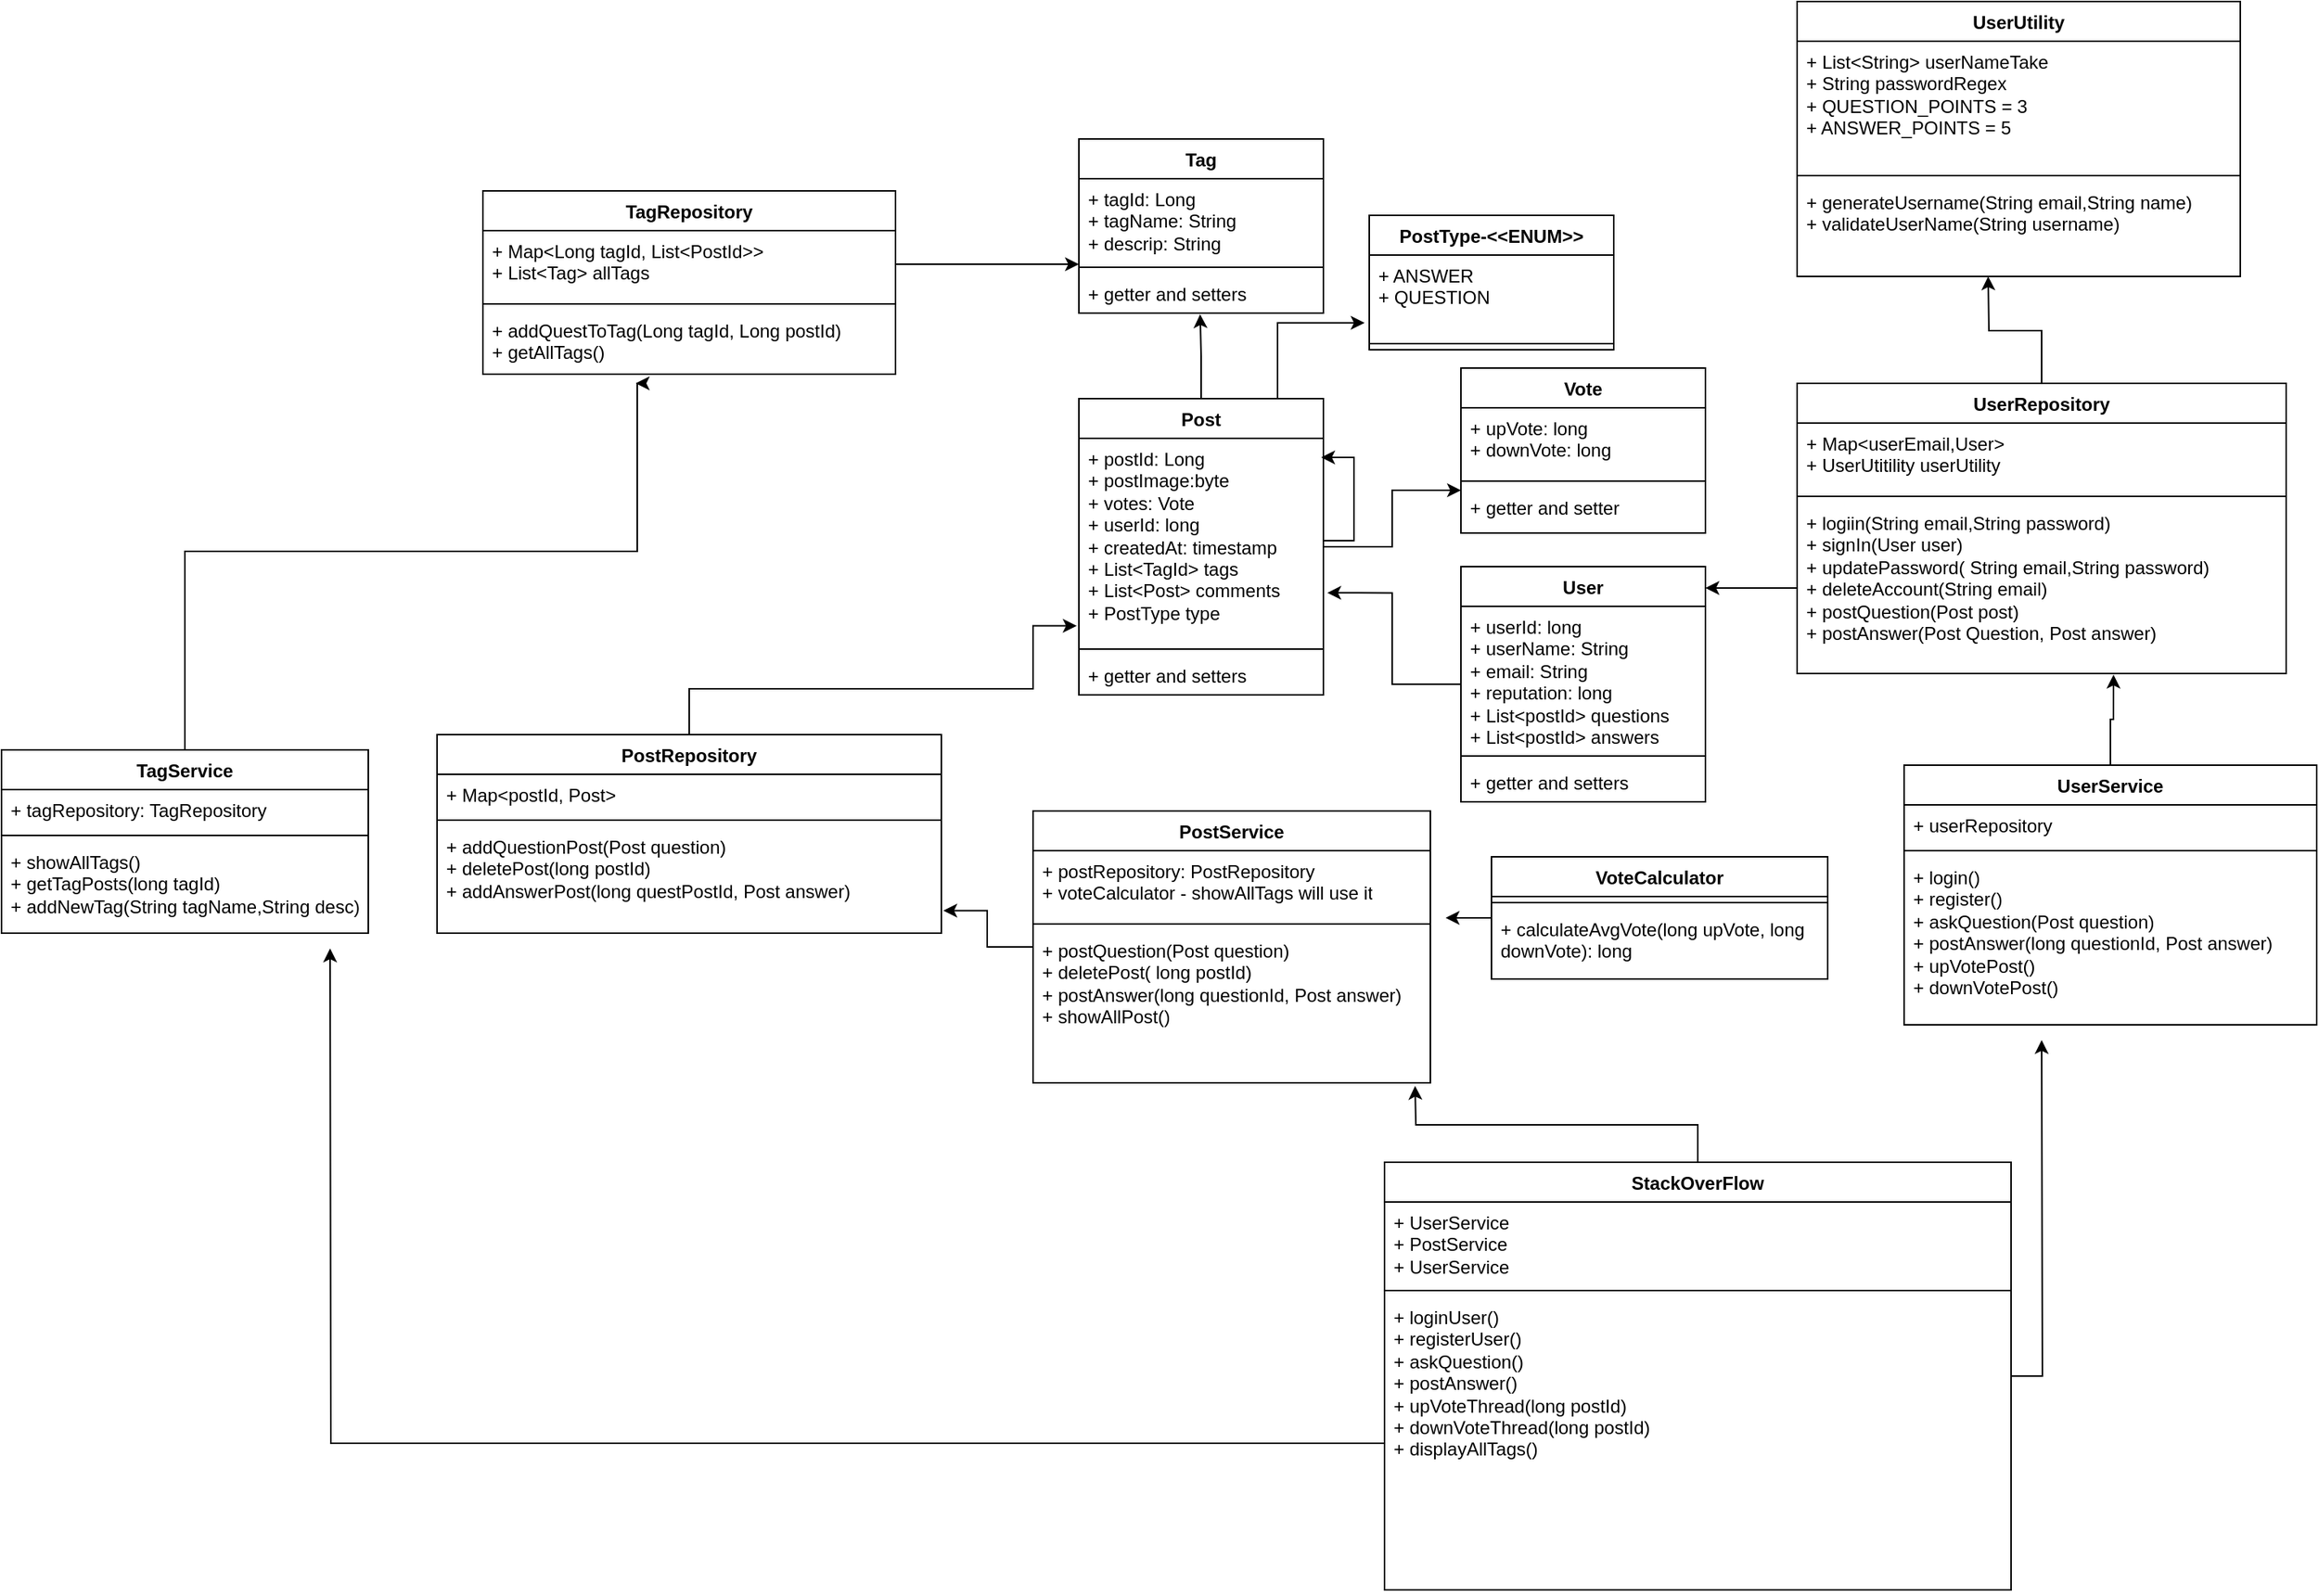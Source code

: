 <mxfile version="25.0.1">
  <diagram name="Page-1" id="zxnhx-bKG785_TuorDn2">
    <mxGraphModel dx="1839" dy="1673" grid="1" gridSize="10" guides="1" tooltips="1" connect="1" arrows="1" fold="1" page="1" pageScale="1" pageWidth="850" pageHeight="1100" math="0" shadow="0">
      <root>
        <mxCell id="0" />
        <mxCell id="1" parent="0" />
        <mxCell id="ZQrP34CV_owEF_NVqpTY-6" value="Tag" style="swimlane;fontStyle=1;align=center;verticalAlign=top;childLayout=stackLayout;horizontal=1;startSize=26;horizontalStack=0;resizeParent=1;resizeParentMax=0;resizeLast=0;collapsible=1;marginBottom=0;whiteSpace=wrap;html=1;" vertex="1" parent="1">
          <mxGeometry x="40" y="30" width="160" height="114" as="geometry" />
        </mxCell>
        <mxCell id="ZQrP34CV_owEF_NVqpTY-7" value="+ tagId: Long&lt;div&gt;+ tagName: String&lt;/div&gt;&lt;div&gt;+ descrip: String&lt;/div&gt;" style="text;strokeColor=none;fillColor=none;align=left;verticalAlign=top;spacingLeft=4;spacingRight=4;overflow=hidden;rotatable=0;points=[[0,0.5],[1,0.5]];portConstraint=eastwest;whiteSpace=wrap;html=1;" vertex="1" parent="ZQrP34CV_owEF_NVqpTY-6">
          <mxGeometry y="26" width="160" height="54" as="geometry" />
        </mxCell>
        <mxCell id="ZQrP34CV_owEF_NVqpTY-8" value="" style="line;strokeWidth=1;fillColor=none;align=left;verticalAlign=middle;spacingTop=-1;spacingLeft=3;spacingRight=3;rotatable=0;labelPosition=right;points=[];portConstraint=eastwest;strokeColor=inherit;" vertex="1" parent="ZQrP34CV_owEF_NVqpTY-6">
          <mxGeometry y="80" width="160" height="8" as="geometry" />
        </mxCell>
        <mxCell id="ZQrP34CV_owEF_NVqpTY-9" value="+ getter and setters" style="text;strokeColor=none;fillColor=none;align=left;verticalAlign=top;spacingLeft=4;spacingRight=4;overflow=hidden;rotatable=0;points=[[0,0.5],[1,0.5]];portConstraint=eastwest;whiteSpace=wrap;html=1;" vertex="1" parent="ZQrP34CV_owEF_NVqpTY-6">
          <mxGeometry y="88" width="160" height="26" as="geometry" />
        </mxCell>
        <mxCell id="ZQrP34CV_owEF_NVqpTY-10" value="Post" style="swimlane;fontStyle=1;align=center;verticalAlign=top;childLayout=stackLayout;horizontal=1;startSize=26;horizontalStack=0;resizeParent=1;resizeParentMax=0;resizeLast=0;collapsible=1;marginBottom=0;whiteSpace=wrap;html=1;" vertex="1" parent="1">
          <mxGeometry x="40" y="200" width="160" height="194" as="geometry" />
        </mxCell>
        <mxCell id="ZQrP34CV_owEF_NVqpTY-11" value="+ postId: Long&lt;div&gt;+ postImage:byte&lt;/div&gt;&lt;div&gt;+ votes: Vote&lt;br&gt;&lt;/div&gt;&lt;div&gt;+ userId: long&lt;/div&gt;&lt;div&gt;+ createdAt: timestamp&lt;/div&gt;&lt;div&gt;+ List&amp;lt;TagId&amp;gt; tags&lt;/div&gt;&lt;div&gt;+ List&amp;lt;Post&amp;gt; comments&lt;/div&gt;&lt;div&gt;+ PostType type&lt;/div&gt;" style="text;strokeColor=none;fillColor=none;align=left;verticalAlign=top;spacingLeft=4;spacingRight=4;overflow=hidden;rotatable=0;points=[[0,0.5],[1,0.5]];portConstraint=eastwest;whiteSpace=wrap;html=1;" vertex="1" parent="ZQrP34CV_owEF_NVqpTY-10">
          <mxGeometry y="26" width="160" height="134" as="geometry" />
        </mxCell>
        <mxCell id="ZQrP34CV_owEF_NVqpTY-12" value="" style="line;strokeWidth=1;fillColor=none;align=left;verticalAlign=middle;spacingTop=-1;spacingLeft=3;spacingRight=3;rotatable=0;labelPosition=right;points=[];portConstraint=eastwest;strokeColor=inherit;" vertex="1" parent="ZQrP34CV_owEF_NVqpTY-10">
          <mxGeometry y="160" width="160" height="8" as="geometry" />
        </mxCell>
        <mxCell id="ZQrP34CV_owEF_NVqpTY-13" value="+ getter and setters" style="text;strokeColor=none;fillColor=none;align=left;verticalAlign=top;spacingLeft=4;spacingRight=4;overflow=hidden;rotatable=0;points=[[0,0.5],[1,0.5]];portConstraint=eastwest;whiteSpace=wrap;html=1;" vertex="1" parent="ZQrP34CV_owEF_NVqpTY-10">
          <mxGeometry y="168" width="160" height="26" as="geometry" />
        </mxCell>
        <mxCell id="ZQrP34CV_owEF_NVqpTY-15" style="edgeStyle=orthogonalEdgeStyle;rounded=0;orthogonalLoop=1;jettySize=auto;html=1;exitX=1;exitY=0.5;exitDx=0;exitDy=0;entryX=0.991;entryY=0.093;entryDx=0;entryDy=0;entryPerimeter=0;" edge="1" parent="ZQrP34CV_owEF_NVqpTY-10" source="ZQrP34CV_owEF_NVqpTY-11" target="ZQrP34CV_owEF_NVqpTY-11">
          <mxGeometry relative="1" as="geometry" />
        </mxCell>
        <mxCell id="ZQrP34CV_owEF_NVqpTY-16" value="PostType-&amp;lt;&amp;lt;ENUM&amp;gt;&amp;gt;" style="swimlane;fontStyle=1;align=center;verticalAlign=top;childLayout=stackLayout;horizontal=1;startSize=26;horizontalStack=0;resizeParent=1;resizeParentMax=0;resizeLast=0;collapsible=1;marginBottom=0;whiteSpace=wrap;html=1;" vertex="1" parent="1">
          <mxGeometry x="230" y="80" width="160" height="88" as="geometry" />
        </mxCell>
        <mxCell id="ZQrP34CV_owEF_NVqpTY-17" value="+ ANSWER&lt;div&gt;+ QUESTION&lt;/div&gt;" style="text;strokeColor=none;fillColor=none;align=left;verticalAlign=top;spacingLeft=4;spacingRight=4;overflow=hidden;rotatable=0;points=[[0,0.5],[1,0.5]];portConstraint=eastwest;whiteSpace=wrap;html=1;" vertex="1" parent="ZQrP34CV_owEF_NVqpTY-16">
          <mxGeometry y="26" width="160" height="54" as="geometry" />
        </mxCell>
        <mxCell id="ZQrP34CV_owEF_NVqpTY-18" value="" style="line;strokeWidth=1;fillColor=none;align=left;verticalAlign=middle;spacingTop=-1;spacingLeft=3;spacingRight=3;rotatable=0;labelPosition=right;points=[];portConstraint=eastwest;strokeColor=inherit;" vertex="1" parent="ZQrP34CV_owEF_NVqpTY-16">
          <mxGeometry y="80" width="160" height="8" as="geometry" />
        </mxCell>
        <mxCell id="ZQrP34CV_owEF_NVqpTY-21" style="edgeStyle=orthogonalEdgeStyle;rounded=0;orthogonalLoop=1;jettySize=auto;html=1;exitX=0.5;exitY=0;exitDx=0;exitDy=0;entryX=-0.019;entryY=0.822;entryDx=0;entryDy=0;entryPerimeter=0;" edge="1" parent="1" source="ZQrP34CV_owEF_NVqpTY-10" target="ZQrP34CV_owEF_NVqpTY-17">
          <mxGeometry relative="1" as="geometry">
            <Array as="points">
              <mxPoint x="170" y="200" />
              <mxPoint x="170" y="150" />
            </Array>
          </mxGeometry>
        </mxCell>
        <mxCell id="ZQrP34CV_owEF_NVqpTY-22" style="edgeStyle=orthogonalEdgeStyle;rounded=0;orthogonalLoop=1;jettySize=auto;html=1;exitX=0.5;exitY=0;exitDx=0;exitDy=0;entryX=0.496;entryY=1.031;entryDx=0;entryDy=0;entryPerimeter=0;" edge="1" parent="1" source="ZQrP34CV_owEF_NVqpTY-10" target="ZQrP34CV_owEF_NVqpTY-9">
          <mxGeometry relative="1" as="geometry" />
        </mxCell>
        <mxCell id="ZQrP34CV_owEF_NVqpTY-23" value="User" style="swimlane;fontStyle=1;align=center;verticalAlign=top;childLayout=stackLayout;horizontal=1;startSize=26;horizontalStack=0;resizeParent=1;resizeParentMax=0;resizeLast=0;collapsible=1;marginBottom=0;whiteSpace=wrap;html=1;" vertex="1" parent="1">
          <mxGeometry x="290" y="310" width="160" height="154" as="geometry" />
        </mxCell>
        <mxCell id="ZQrP34CV_owEF_NVqpTY-24" value="+ userId: long&lt;div&gt;+ userName: String&lt;/div&gt;&lt;div&gt;+ email: String&lt;/div&gt;&lt;div&gt;+ reputation: long&lt;/div&gt;&lt;div&gt;+ List&amp;lt;postId&amp;gt; questions&lt;/div&gt;&lt;div&gt;+ List&amp;lt;postId&amp;gt; answers&lt;/div&gt;" style="text;strokeColor=none;fillColor=none;align=left;verticalAlign=top;spacingLeft=4;spacingRight=4;overflow=hidden;rotatable=0;points=[[0,0.5],[1,0.5]];portConstraint=eastwest;whiteSpace=wrap;html=1;" vertex="1" parent="ZQrP34CV_owEF_NVqpTY-23">
          <mxGeometry y="26" width="160" height="94" as="geometry" />
        </mxCell>
        <mxCell id="ZQrP34CV_owEF_NVqpTY-25" value="" style="line;strokeWidth=1;fillColor=none;align=left;verticalAlign=middle;spacingTop=-1;spacingLeft=3;spacingRight=3;rotatable=0;labelPosition=right;points=[];portConstraint=eastwest;strokeColor=inherit;" vertex="1" parent="ZQrP34CV_owEF_NVqpTY-23">
          <mxGeometry y="120" width="160" height="8" as="geometry" />
        </mxCell>
        <mxCell id="ZQrP34CV_owEF_NVqpTY-26" value="+ getter and setters" style="text;strokeColor=none;fillColor=none;align=left;verticalAlign=top;spacingLeft=4;spacingRight=4;overflow=hidden;rotatable=0;points=[[0,0.5],[1,0.5]];portConstraint=eastwest;whiteSpace=wrap;html=1;" vertex="1" parent="ZQrP34CV_owEF_NVqpTY-23">
          <mxGeometry y="128" width="160" height="26" as="geometry" />
        </mxCell>
        <mxCell id="ZQrP34CV_owEF_NVqpTY-27" style="edgeStyle=orthogonalEdgeStyle;rounded=0;orthogonalLoop=1;jettySize=auto;html=1;entryX=1.016;entryY=0.755;entryDx=0;entryDy=0;entryPerimeter=0;" edge="1" parent="1" source="ZQrP34CV_owEF_NVqpTY-23" target="ZQrP34CV_owEF_NVqpTY-11">
          <mxGeometry relative="1" as="geometry" />
        </mxCell>
        <mxCell id="ZQrP34CV_owEF_NVqpTY-37" style="edgeStyle=orthogonalEdgeStyle;rounded=0;orthogonalLoop=1;jettySize=auto;html=1;" edge="1" parent="1" source="ZQrP34CV_owEF_NVqpTY-28">
          <mxGeometry relative="1" as="geometry">
            <mxPoint x="635" y="120" as="targetPoint" />
          </mxGeometry>
        </mxCell>
        <mxCell id="ZQrP34CV_owEF_NVqpTY-28" value="UserRepository" style="swimlane;fontStyle=1;align=center;verticalAlign=top;childLayout=stackLayout;horizontal=1;startSize=26;horizontalStack=0;resizeParent=1;resizeParentMax=0;resizeLast=0;collapsible=1;marginBottom=0;whiteSpace=wrap;html=1;" vertex="1" parent="1">
          <mxGeometry x="510" y="190" width="320" height="190" as="geometry" />
        </mxCell>
        <mxCell id="ZQrP34CV_owEF_NVqpTY-29" value="+ Map&amp;lt;userEmail,User&amp;gt;&lt;div&gt;+ UserUtitility userUtility&lt;/div&gt;&lt;div&gt;&lt;br&gt;&lt;/div&gt;" style="text;strokeColor=none;fillColor=none;align=left;verticalAlign=top;spacingLeft=4;spacingRight=4;overflow=hidden;rotatable=0;points=[[0,0.5],[1,0.5]];portConstraint=eastwest;whiteSpace=wrap;html=1;" vertex="1" parent="ZQrP34CV_owEF_NVqpTY-28">
          <mxGeometry y="26" width="320" height="44" as="geometry" />
        </mxCell>
        <mxCell id="ZQrP34CV_owEF_NVqpTY-30" value="" style="line;strokeWidth=1;fillColor=none;align=left;verticalAlign=middle;spacingTop=-1;spacingLeft=3;spacingRight=3;rotatable=0;labelPosition=right;points=[];portConstraint=eastwest;strokeColor=inherit;" vertex="1" parent="ZQrP34CV_owEF_NVqpTY-28">
          <mxGeometry y="70" width="320" height="8" as="geometry" />
        </mxCell>
        <mxCell id="ZQrP34CV_owEF_NVqpTY-38" style="edgeStyle=orthogonalEdgeStyle;rounded=0;orthogonalLoop=1;jettySize=auto;html=1;" edge="1" parent="ZQrP34CV_owEF_NVqpTY-28" source="ZQrP34CV_owEF_NVqpTY-31">
          <mxGeometry relative="1" as="geometry">
            <mxPoint x="-60" y="134" as="targetPoint" />
          </mxGeometry>
        </mxCell>
        <mxCell id="ZQrP34CV_owEF_NVqpTY-31" value="+ logiin(String email,String password)&lt;div&gt;+ signIn(User user)&lt;/div&gt;&lt;div&gt;+ updatePassword( String email,String password)&lt;/div&gt;&lt;div&gt;+ deleteAccount(String email)&lt;/div&gt;&lt;div&gt;+ postQuestion(Post post)&lt;/div&gt;&lt;div&gt;+ postAnswer(Post Question, Post answer)&lt;/div&gt;" style="text;strokeColor=none;fillColor=none;align=left;verticalAlign=top;spacingLeft=4;spacingRight=4;overflow=hidden;rotatable=0;points=[[0,0.5],[1,0.5]];portConstraint=eastwest;whiteSpace=wrap;html=1;" vertex="1" parent="ZQrP34CV_owEF_NVqpTY-28">
          <mxGeometry y="78" width="320" height="112" as="geometry" />
        </mxCell>
        <mxCell id="ZQrP34CV_owEF_NVqpTY-32" value="UserUtility" style="swimlane;fontStyle=1;align=center;verticalAlign=top;childLayout=stackLayout;horizontal=1;startSize=26;horizontalStack=0;resizeParent=1;resizeParentMax=0;resizeLast=0;collapsible=1;marginBottom=0;whiteSpace=wrap;html=1;" vertex="1" parent="1">
          <mxGeometry x="510" y="-60" width="290" height="180" as="geometry" />
        </mxCell>
        <mxCell id="ZQrP34CV_owEF_NVqpTY-33" value="+ List&amp;lt;String&amp;gt; userNameTake&lt;div&gt;+ String passwordRegex&lt;/div&gt;&lt;div&gt;+ QUESTION_POINTS = 3&lt;/div&gt;&lt;div&gt;+ ANSWER_POINTS = 5&lt;/div&gt;" style="text;strokeColor=none;fillColor=none;align=left;verticalAlign=top;spacingLeft=4;spacingRight=4;overflow=hidden;rotatable=0;points=[[0,0.5],[1,0.5]];portConstraint=eastwest;whiteSpace=wrap;html=1;" vertex="1" parent="ZQrP34CV_owEF_NVqpTY-32">
          <mxGeometry y="26" width="290" height="84" as="geometry" />
        </mxCell>
        <mxCell id="ZQrP34CV_owEF_NVqpTY-34" value="" style="line;strokeWidth=1;fillColor=none;align=left;verticalAlign=middle;spacingTop=-1;spacingLeft=3;spacingRight=3;rotatable=0;labelPosition=right;points=[];portConstraint=eastwest;strokeColor=inherit;" vertex="1" parent="ZQrP34CV_owEF_NVqpTY-32">
          <mxGeometry y="110" width="290" height="8" as="geometry" />
        </mxCell>
        <mxCell id="ZQrP34CV_owEF_NVqpTY-35" value="+ generateUsername(String email,String name)&lt;div&gt;+ validateUserName(String username)&lt;/div&gt;" style="text;strokeColor=none;fillColor=none;align=left;verticalAlign=top;spacingLeft=4;spacingRight=4;overflow=hidden;rotatable=0;points=[[0,0.5],[1,0.5]];portConstraint=eastwest;whiteSpace=wrap;html=1;" vertex="1" parent="ZQrP34CV_owEF_NVqpTY-32">
          <mxGeometry y="118" width="290" height="62" as="geometry" />
        </mxCell>
        <mxCell id="ZQrP34CV_owEF_NVqpTY-39" value="TagRepository" style="swimlane;fontStyle=1;align=center;verticalAlign=top;childLayout=stackLayout;horizontal=1;startSize=26;horizontalStack=0;resizeParent=1;resizeParentMax=0;resizeLast=0;collapsible=1;marginBottom=0;whiteSpace=wrap;html=1;" vertex="1" parent="1">
          <mxGeometry x="-350" y="64" width="270" height="120" as="geometry" />
        </mxCell>
        <mxCell id="ZQrP34CV_owEF_NVqpTY-43" style="edgeStyle=orthogonalEdgeStyle;rounded=0;orthogonalLoop=1;jettySize=auto;html=1;" edge="1" parent="ZQrP34CV_owEF_NVqpTY-39" source="ZQrP34CV_owEF_NVqpTY-40">
          <mxGeometry relative="1" as="geometry">
            <mxPoint x="390" y="48" as="targetPoint" />
          </mxGeometry>
        </mxCell>
        <mxCell id="ZQrP34CV_owEF_NVqpTY-40" value="+ Map&amp;lt;Long tagId, List&amp;lt;PostId&amp;gt;&amp;gt;&lt;div&gt;+ List&amp;lt;Tag&amp;gt; allTags&lt;/div&gt;" style="text;strokeColor=none;fillColor=none;align=left;verticalAlign=top;spacingLeft=4;spacingRight=4;overflow=hidden;rotatable=0;points=[[0,0.5],[1,0.5]];portConstraint=eastwest;whiteSpace=wrap;html=1;" vertex="1" parent="ZQrP34CV_owEF_NVqpTY-39">
          <mxGeometry y="26" width="270" height="44" as="geometry" />
        </mxCell>
        <mxCell id="ZQrP34CV_owEF_NVqpTY-41" value="" style="line;strokeWidth=1;fillColor=none;align=left;verticalAlign=middle;spacingTop=-1;spacingLeft=3;spacingRight=3;rotatable=0;labelPosition=right;points=[];portConstraint=eastwest;strokeColor=inherit;" vertex="1" parent="ZQrP34CV_owEF_NVqpTY-39">
          <mxGeometry y="70" width="270" height="8" as="geometry" />
        </mxCell>
        <mxCell id="ZQrP34CV_owEF_NVqpTY-42" value="+ addQuestToTag(Long tagId, Long postId)&lt;div&gt;+ getAllTags()&lt;/div&gt;" style="text;strokeColor=none;fillColor=none;align=left;verticalAlign=top;spacingLeft=4;spacingRight=4;overflow=hidden;rotatable=0;points=[[0,0.5],[1,0.5]];portConstraint=eastwest;whiteSpace=wrap;html=1;" vertex="1" parent="ZQrP34CV_owEF_NVqpTY-39">
          <mxGeometry y="78" width="270" height="42" as="geometry" />
        </mxCell>
        <mxCell id="ZQrP34CV_owEF_NVqpTY-48" value="PostRepository" style="swimlane;fontStyle=1;align=center;verticalAlign=top;childLayout=stackLayout;horizontal=1;startSize=26;horizontalStack=0;resizeParent=1;resizeParentMax=0;resizeLast=0;collapsible=1;marginBottom=0;whiteSpace=wrap;html=1;" vertex="1" parent="1">
          <mxGeometry x="-380" y="420" width="330" height="130" as="geometry" />
        </mxCell>
        <mxCell id="ZQrP34CV_owEF_NVqpTY-49" value="+ Map&amp;lt;postId, Post&amp;gt;" style="text;strokeColor=none;fillColor=none;align=left;verticalAlign=top;spacingLeft=4;spacingRight=4;overflow=hidden;rotatable=0;points=[[0,0.5],[1,0.5]];portConstraint=eastwest;whiteSpace=wrap;html=1;" vertex="1" parent="ZQrP34CV_owEF_NVqpTY-48">
          <mxGeometry y="26" width="330" height="26" as="geometry" />
        </mxCell>
        <mxCell id="ZQrP34CV_owEF_NVqpTY-50" value="" style="line;strokeWidth=1;fillColor=none;align=left;verticalAlign=middle;spacingTop=-1;spacingLeft=3;spacingRight=3;rotatable=0;labelPosition=right;points=[];portConstraint=eastwest;strokeColor=inherit;" vertex="1" parent="ZQrP34CV_owEF_NVqpTY-48">
          <mxGeometry y="52" width="330" height="8" as="geometry" />
        </mxCell>
        <mxCell id="ZQrP34CV_owEF_NVqpTY-51" value="+ addQuestionPost(Post question)&lt;div&gt;+ deletePost(long postId)&lt;/div&gt;&lt;div&gt;+ addAnswerPost(long questPostId, Post answer)&lt;/div&gt;" style="text;strokeColor=none;fillColor=none;align=left;verticalAlign=top;spacingLeft=4;spacingRight=4;overflow=hidden;rotatable=0;points=[[0,0.5],[1,0.5]];portConstraint=eastwest;whiteSpace=wrap;html=1;" vertex="1" parent="ZQrP34CV_owEF_NVqpTY-48">
          <mxGeometry y="60" width="330" height="70" as="geometry" />
        </mxCell>
        <mxCell id="ZQrP34CV_owEF_NVqpTY-53" value="UserService" style="swimlane;fontStyle=1;align=center;verticalAlign=top;childLayout=stackLayout;horizontal=1;startSize=26;horizontalStack=0;resizeParent=1;resizeParentMax=0;resizeLast=0;collapsible=1;marginBottom=0;whiteSpace=wrap;html=1;" vertex="1" parent="1">
          <mxGeometry x="580" y="440" width="270" height="170" as="geometry" />
        </mxCell>
        <mxCell id="ZQrP34CV_owEF_NVqpTY-54" value="+ userRepository" style="text;strokeColor=none;fillColor=none;align=left;verticalAlign=top;spacingLeft=4;spacingRight=4;overflow=hidden;rotatable=0;points=[[0,0.5],[1,0.5]];portConstraint=eastwest;whiteSpace=wrap;html=1;" vertex="1" parent="ZQrP34CV_owEF_NVqpTY-53">
          <mxGeometry y="26" width="270" height="26" as="geometry" />
        </mxCell>
        <mxCell id="ZQrP34CV_owEF_NVqpTY-55" value="" style="line;strokeWidth=1;fillColor=none;align=left;verticalAlign=middle;spacingTop=-1;spacingLeft=3;spacingRight=3;rotatable=0;labelPosition=right;points=[];portConstraint=eastwest;strokeColor=inherit;" vertex="1" parent="ZQrP34CV_owEF_NVqpTY-53">
          <mxGeometry y="52" width="270" height="8" as="geometry" />
        </mxCell>
        <mxCell id="ZQrP34CV_owEF_NVqpTY-56" value="+ login()&lt;div&gt;+ register()&lt;/div&gt;&lt;div&gt;+ askQuestion(Post question)&lt;/div&gt;&lt;div&gt;+ postAnswer(long questionId, Post answer)&lt;/div&gt;&lt;div&gt;+ upVotePost()&lt;/div&gt;&lt;div&gt;+ downVotePost()&lt;/div&gt;" style="text;strokeColor=none;fillColor=none;align=left;verticalAlign=top;spacingLeft=4;spacingRight=4;overflow=hidden;rotatable=0;points=[[0,0.5],[1,0.5]];portConstraint=eastwest;whiteSpace=wrap;html=1;" vertex="1" parent="ZQrP34CV_owEF_NVqpTY-53">
          <mxGeometry y="60" width="270" height="110" as="geometry" />
        </mxCell>
        <mxCell id="ZQrP34CV_owEF_NVqpTY-80" style="edgeStyle=orthogonalEdgeStyle;rounded=0;orthogonalLoop=1;jettySize=auto;html=1;" edge="1" parent="1" source="ZQrP34CV_owEF_NVqpTY-57">
          <mxGeometry relative="1" as="geometry">
            <mxPoint x="280" y="540" as="targetPoint" />
          </mxGeometry>
        </mxCell>
        <mxCell id="ZQrP34CV_owEF_NVqpTY-57" value="VoteCalculator" style="swimlane;fontStyle=1;align=center;verticalAlign=top;childLayout=stackLayout;horizontal=1;startSize=26;horizontalStack=0;resizeParent=1;resizeParentMax=0;resizeLast=0;collapsible=1;marginBottom=0;whiteSpace=wrap;html=1;" vertex="1" parent="1">
          <mxGeometry x="310" y="500" width="220" height="80" as="geometry" />
        </mxCell>
        <mxCell id="ZQrP34CV_owEF_NVqpTY-59" value="" style="line;strokeWidth=1;fillColor=none;align=left;verticalAlign=middle;spacingTop=-1;spacingLeft=3;spacingRight=3;rotatable=0;labelPosition=right;points=[];portConstraint=eastwest;strokeColor=inherit;" vertex="1" parent="ZQrP34CV_owEF_NVqpTY-57">
          <mxGeometry y="26" width="220" height="8" as="geometry" />
        </mxCell>
        <mxCell id="ZQrP34CV_owEF_NVqpTY-60" value="+ calculateAvgVote(long upVote, long downVote): long" style="text;strokeColor=none;fillColor=none;align=left;verticalAlign=top;spacingLeft=4;spacingRight=4;overflow=hidden;rotatable=0;points=[[0,0.5],[1,0.5]];portConstraint=eastwest;whiteSpace=wrap;html=1;" vertex="1" parent="ZQrP34CV_owEF_NVqpTY-57">
          <mxGeometry y="34" width="220" height="46" as="geometry" />
        </mxCell>
        <mxCell id="ZQrP34CV_owEF_NVqpTY-62" value="Vote" style="swimlane;fontStyle=1;align=center;verticalAlign=top;childLayout=stackLayout;horizontal=1;startSize=26;horizontalStack=0;resizeParent=1;resizeParentMax=0;resizeLast=0;collapsible=1;marginBottom=0;whiteSpace=wrap;html=1;" vertex="1" parent="1">
          <mxGeometry x="290" y="180" width="160" height="108" as="geometry" />
        </mxCell>
        <mxCell id="ZQrP34CV_owEF_NVqpTY-63" value="+ upVote: long&lt;div&gt;+ downVote: long&lt;/div&gt;" style="text;strokeColor=none;fillColor=none;align=left;verticalAlign=top;spacingLeft=4;spacingRight=4;overflow=hidden;rotatable=0;points=[[0,0.5],[1,0.5]];portConstraint=eastwest;whiteSpace=wrap;html=1;" vertex="1" parent="ZQrP34CV_owEF_NVqpTY-62">
          <mxGeometry y="26" width="160" height="44" as="geometry" />
        </mxCell>
        <mxCell id="ZQrP34CV_owEF_NVqpTY-64" value="" style="line;strokeWidth=1;fillColor=none;align=left;verticalAlign=middle;spacingTop=-1;spacingLeft=3;spacingRight=3;rotatable=0;labelPosition=right;points=[];portConstraint=eastwest;strokeColor=inherit;" vertex="1" parent="ZQrP34CV_owEF_NVqpTY-62">
          <mxGeometry y="70" width="160" height="8" as="geometry" />
        </mxCell>
        <mxCell id="ZQrP34CV_owEF_NVqpTY-65" value="+ getter and setter" style="text;strokeColor=none;fillColor=none;align=left;verticalAlign=top;spacingLeft=4;spacingRight=4;overflow=hidden;rotatable=0;points=[[0,0.5],[1,0.5]];portConstraint=eastwest;whiteSpace=wrap;html=1;" vertex="1" parent="ZQrP34CV_owEF_NVqpTY-62">
          <mxGeometry y="78" width="160" height="30" as="geometry" />
        </mxCell>
        <mxCell id="ZQrP34CV_owEF_NVqpTY-66" style="edgeStyle=orthogonalEdgeStyle;rounded=0;orthogonalLoop=1;jettySize=auto;html=1;entryX=0;entryY=0.067;entryDx=0;entryDy=0;entryPerimeter=0;" edge="1" parent="1" source="ZQrP34CV_owEF_NVqpTY-10" target="ZQrP34CV_owEF_NVqpTY-65">
          <mxGeometry relative="1" as="geometry" />
        </mxCell>
        <mxCell id="ZQrP34CV_owEF_NVqpTY-72" style="edgeStyle=orthogonalEdgeStyle;rounded=0;orthogonalLoop=1;jettySize=auto;html=1;" edge="1" parent="1" source="ZQrP34CV_owEF_NVqpTY-68">
          <mxGeometry relative="1" as="geometry">
            <mxPoint x="-250" y="190" as="targetPoint" />
            <Array as="points">
              <mxPoint x="-545" y="300" />
              <mxPoint x="-249" y="300" />
            </Array>
          </mxGeometry>
        </mxCell>
        <mxCell id="ZQrP34CV_owEF_NVqpTY-68" value="TagService" style="swimlane;fontStyle=1;align=center;verticalAlign=top;childLayout=stackLayout;horizontal=1;startSize=26;horizontalStack=0;resizeParent=1;resizeParentMax=0;resizeLast=0;collapsible=1;marginBottom=0;whiteSpace=wrap;html=1;" vertex="1" parent="1">
          <mxGeometry x="-665" y="430" width="240" height="120" as="geometry" />
        </mxCell>
        <mxCell id="ZQrP34CV_owEF_NVqpTY-69" value="+ tagRepository: TagRepository" style="text;strokeColor=none;fillColor=none;align=left;verticalAlign=top;spacingLeft=4;spacingRight=4;overflow=hidden;rotatable=0;points=[[0,0.5],[1,0.5]];portConstraint=eastwest;whiteSpace=wrap;html=1;" vertex="1" parent="ZQrP34CV_owEF_NVqpTY-68">
          <mxGeometry y="26" width="240" height="26" as="geometry" />
        </mxCell>
        <mxCell id="ZQrP34CV_owEF_NVqpTY-70" value="" style="line;strokeWidth=1;fillColor=none;align=left;verticalAlign=middle;spacingTop=-1;spacingLeft=3;spacingRight=3;rotatable=0;labelPosition=right;points=[];portConstraint=eastwest;strokeColor=inherit;" vertex="1" parent="ZQrP34CV_owEF_NVqpTY-68">
          <mxGeometry y="52" width="240" height="8" as="geometry" />
        </mxCell>
        <mxCell id="ZQrP34CV_owEF_NVqpTY-71" value="+ showAllTags()&lt;div&gt;+ getTagPosts(long tagId)&lt;/div&gt;&lt;div&gt;+ addNewTag(String tagName,String desc)&lt;/div&gt;" style="text;strokeColor=none;fillColor=none;align=left;verticalAlign=top;spacingLeft=4;spacingRight=4;overflow=hidden;rotatable=0;points=[[0,0.5],[1,0.5]];portConstraint=eastwest;whiteSpace=wrap;html=1;" vertex="1" parent="ZQrP34CV_owEF_NVqpTY-68">
          <mxGeometry y="60" width="240" height="60" as="geometry" />
        </mxCell>
        <mxCell id="ZQrP34CV_owEF_NVqpTY-73" value="PostService" style="swimlane;fontStyle=1;align=center;verticalAlign=top;childLayout=stackLayout;horizontal=1;startSize=26;horizontalStack=0;resizeParent=1;resizeParentMax=0;resizeLast=0;collapsible=1;marginBottom=0;whiteSpace=wrap;html=1;" vertex="1" parent="1">
          <mxGeometry x="10" y="470" width="260" height="178" as="geometry" />
        </mxCell>
        <mxCell id="ZQrP34CV_owEF_NVqpTY-74" value="+ postRepository: PostRepository&lt;div&gt;+ voteCalculator - showAllTags will use it&lt;/div&gt;" style="text;strokeColor=none;fillColor=none;align=left;verticalAlign=top;spacingLeft=4;spacingRight=4;overflow=hidden;rotatable=0;points=[[0,0.5],[1,0.5]];portConstraint=eastwest;whiteSpace=wrap;html=1;" vertex="1" parent="ZQrP34CV_owEF_NVqpTY-73">
          <mxGeometry y="26" width="260" height="44" as="geometry" />
        </mxCell>
        <mxCell id="ZQrP34CV_owEF_NVqpTY-75" value="" style="line;strokeWidth=1;fillColor=none;align=left;verticalAlign=middle;spacingTop=-1;spacingLeft=3;spacingRight=3;rotatable=0;labelPosition=right;points=[];portConstraint=eastwest;strokeColor=inherit;" vertex="1" parent="ZQrP34CV_owEF_NVqpTY-73">
          <mxGeometry y="70" width="260" height="8" as="geometry" />
        </mxCell>
        <mxCell id="ZQrP34CV_owEF_NVqpTY-76" value="+ postQuestion(Post question)&lt;div&gt;+ deletePost( long postId)&lt;/div&gt;&lt;div&gt;+ postAnswer(long questionId, Post answer)&lt;/div&gt;&lt;div&gt;+ showAllPost()&lt;/div&gt;&lt;div&gt;&amp;nbsp;&lt;/div&gt;" style="text;strokeColor=none;fillColor=none;align=left;verticalAlign=top;spacingLeft=4;spacingRight=4;overflow=hidden;rotatable=0;points=[[0,0.5],[1,0.5]];portConstraint=eastwest;whiteSpace=wrap;html=1;" vertex="1" parent="ZQrP34CV_owEF_NVqpTY-73">
          <mxGeometry y="78" width="260" height="100" as="geometry" />
        </mxCell>
        <mxCell id="ZQrP34CV_owEF_NVqpTY-77" style="edgeStyle=orthogonalEdgeStyle;rounded=0;orthogonalLoop=1;jettySize=auto;html=1;entryX=-0.009;entryY=0.916;entryDx=0;entryDy=0;entryPerimeter=0;" edge="1" parent="1" source="ZQrP34CV_owEF_NVqpTY-48" target="ZQrP34CV_owEF_NVqpTY-11">
          <mxGeometry relative="1" as="geometry">
            <Array as="points">
              <mxPoint x="-215" y="390" />
              <mxPoint x="10" y="390" />
              <mxPoint x="10" y="349" />
            </Array>
          </mxGeometry>
        </mxCell>
        <mxCell id="ZQrP34CV_owEF_NVqpTY-78" style="edgeStyle=orthogonalEdgeStyle;rounded=0;orthogonalLoop=1;jettySize=auto;html=1;entryX=1.004;entryY=0.789;entryDx=0;entryDy=0;entryPerimeter=0;" edge="1" parent="1" source="ZQrP34CV_owEF_NVqpTY-73" target="ZQrP34CV_owEF_NVqpTY-51">
          <mxGeometry relative="1" as="geometry" />
        </mxCell>
        <mxCell id="ZQrP34CV_owEF_NVqpTY-79" style="edgeStyle=orthogonalEdgeStyle;rounded=0;orthogonalLoop=1;jettySize=auto;html=1;entryX=0.647;entryY=1.007;entryDx=0;entryDy=0;entryPerimeter=0;" edge="1" parent="1" source="ZQrP34CV_owEF_NVqpTY-53" target="ZQrP34CV_owEF_NVqpTY-31">
          <mxGeometry relative="1" as="geometry" />
        </mxCell>
        <mxCell id="ZQrP34CV_owEF_NVqpTY-85" style="edgeStyle=orthogonalEdgeStyle;rounded=0;orthogonalLoop=1;jettySize=auto;html=1;" edge="1" parent="1" source="ZQrP34CV_owEF_NVqpTY-81">
          <mxGeometry relative="1" as="geometry">
            <mxPoint x="670" y="620" as="targetPoint" />
          </mxGeometry>
        </mxCell>
        <mxCell id="ZQrP34CV_owEF_NVqpTY-86" style="edgeStyle=orthogonalEdgeStyle;rounded=0;orthogonalLoop=1;jettySize=auto;html=1;" edge="1" parent="1" source="ZQrP34CV_owEF_NVqpTY-81">
          <mxGeometry relative="1" as="geometry">
            <mxPoint x="260" y="650" as="targetPoint" />
          </mxGeometry>
        </mxCell>
        <mxCell id="ZQrP34CV_owEF_NVqpTY-81" value="StackOverFlow" style="swimlane;fontStyle=1;align=center;verticalAlign=top;childLayout=stackLayout;horizontal=1;startSize=26;horizontalStack=0;resizeParent=1;resizeParentMax=0;resizeLast=0;collapsible=1;marginBottom=0;whiteSpace=wrap;html=1;" vertex="1" parent="1">
          <mxGeometry x="240" y="700" width="410" height="280" as="geometry" />
        </mxCell>
        <mxCell id="ZQrP34CV_owEF_NVqpTY-82" value="+ UserService&lt;div&gt;+ PostService&lt;/div&gt;&lt;div&gt;+ UserService&lt;/div&gt;" style="text;strokeColor=none;fillColor=none;align=left;verticalAlign=top;spacingLeft=4;spacingRight=4;overflow=hidden;rotatable=0;points=[[0,0.5],[1,0.5]];portConstraint=eastwest;whiteSpace=wrap;html=1;" vertex="1" parent="ZQrP34CV_owEF_NVqpTY-81">
          <mxGeometry y="26" width="410" height="54" as="geometry" />
        </mxCell>
        <mxCell id="ZQrP34CV_owEF_NVqpTY-83" value="" style="line;strokeWidth=1;fillColor=none;align=left;verticalAlign=middle;spacingTop=-1;spacingLeft=3;spacingRight=3;rotatable=0;labelPosition=right;points=[];portConstraint=eastwest;strokeColor=inherit;" vertex="1" parent="ZQrP34CV_owEF_NVqpTY-81">
          <mxGeometry y="80" width="410" height="8" as="geometry" />
        </mxCell>
        <mxCell id="ZQrP34CV_owEF_NVqpTY-87" style="edgeStyle=orthogonalEdgeStyle;rounded=0;orthogonalLoop=1;jettySize=auto;html=1;" edge="1" parent="ZQrP34CV_owEF_NVqpTY-81" source="ZQrP34CV_owEF_NVqpTY-84">
          <mxGeometry relative="1" as="geometry">
            <mxPoint x="-690" y="-140" as="targetPoint" />
          </mxGeometry>
        </mxCell>
        <mxCell id="ZQrP34CV_owEF_NVqpTY-84" value="+ loginUser()&lt;div&gt;+ registerUser()&lt;/div&gt;&lt;div&gt;+ askQuestion()&lt;/div&gt;&lt;div&gt;+ postAnswer()&lt;/div&gt;&lt;div&gt;+ upVoteThread(long postId)&lt;/div&gt;&lt;div&gt;+ downVoteThread(long postId)&lt;/div&gt;&lt;div&gt;+ displayAllTags()&lt;/div&gt;" style="text;strokeColor=none;fillColor=none;align=left;verticalAlign=top;spacingLeft=4;spacingRight=4;overflow=hidden;rotatable=0;points=[[0,0.5],[1,0.5]];portConstraint=eastwest;whiteSpace=wrap;html=1;" vertex="1" parent="ZQrP34CV_owEF_NVqpTY-81">
          <mxGeometry y="88" width="410" height="192" as="geometry" />
        </mxCell>
      </root>
    </mxGraphModel>
  </diagram>
</mxfile>

